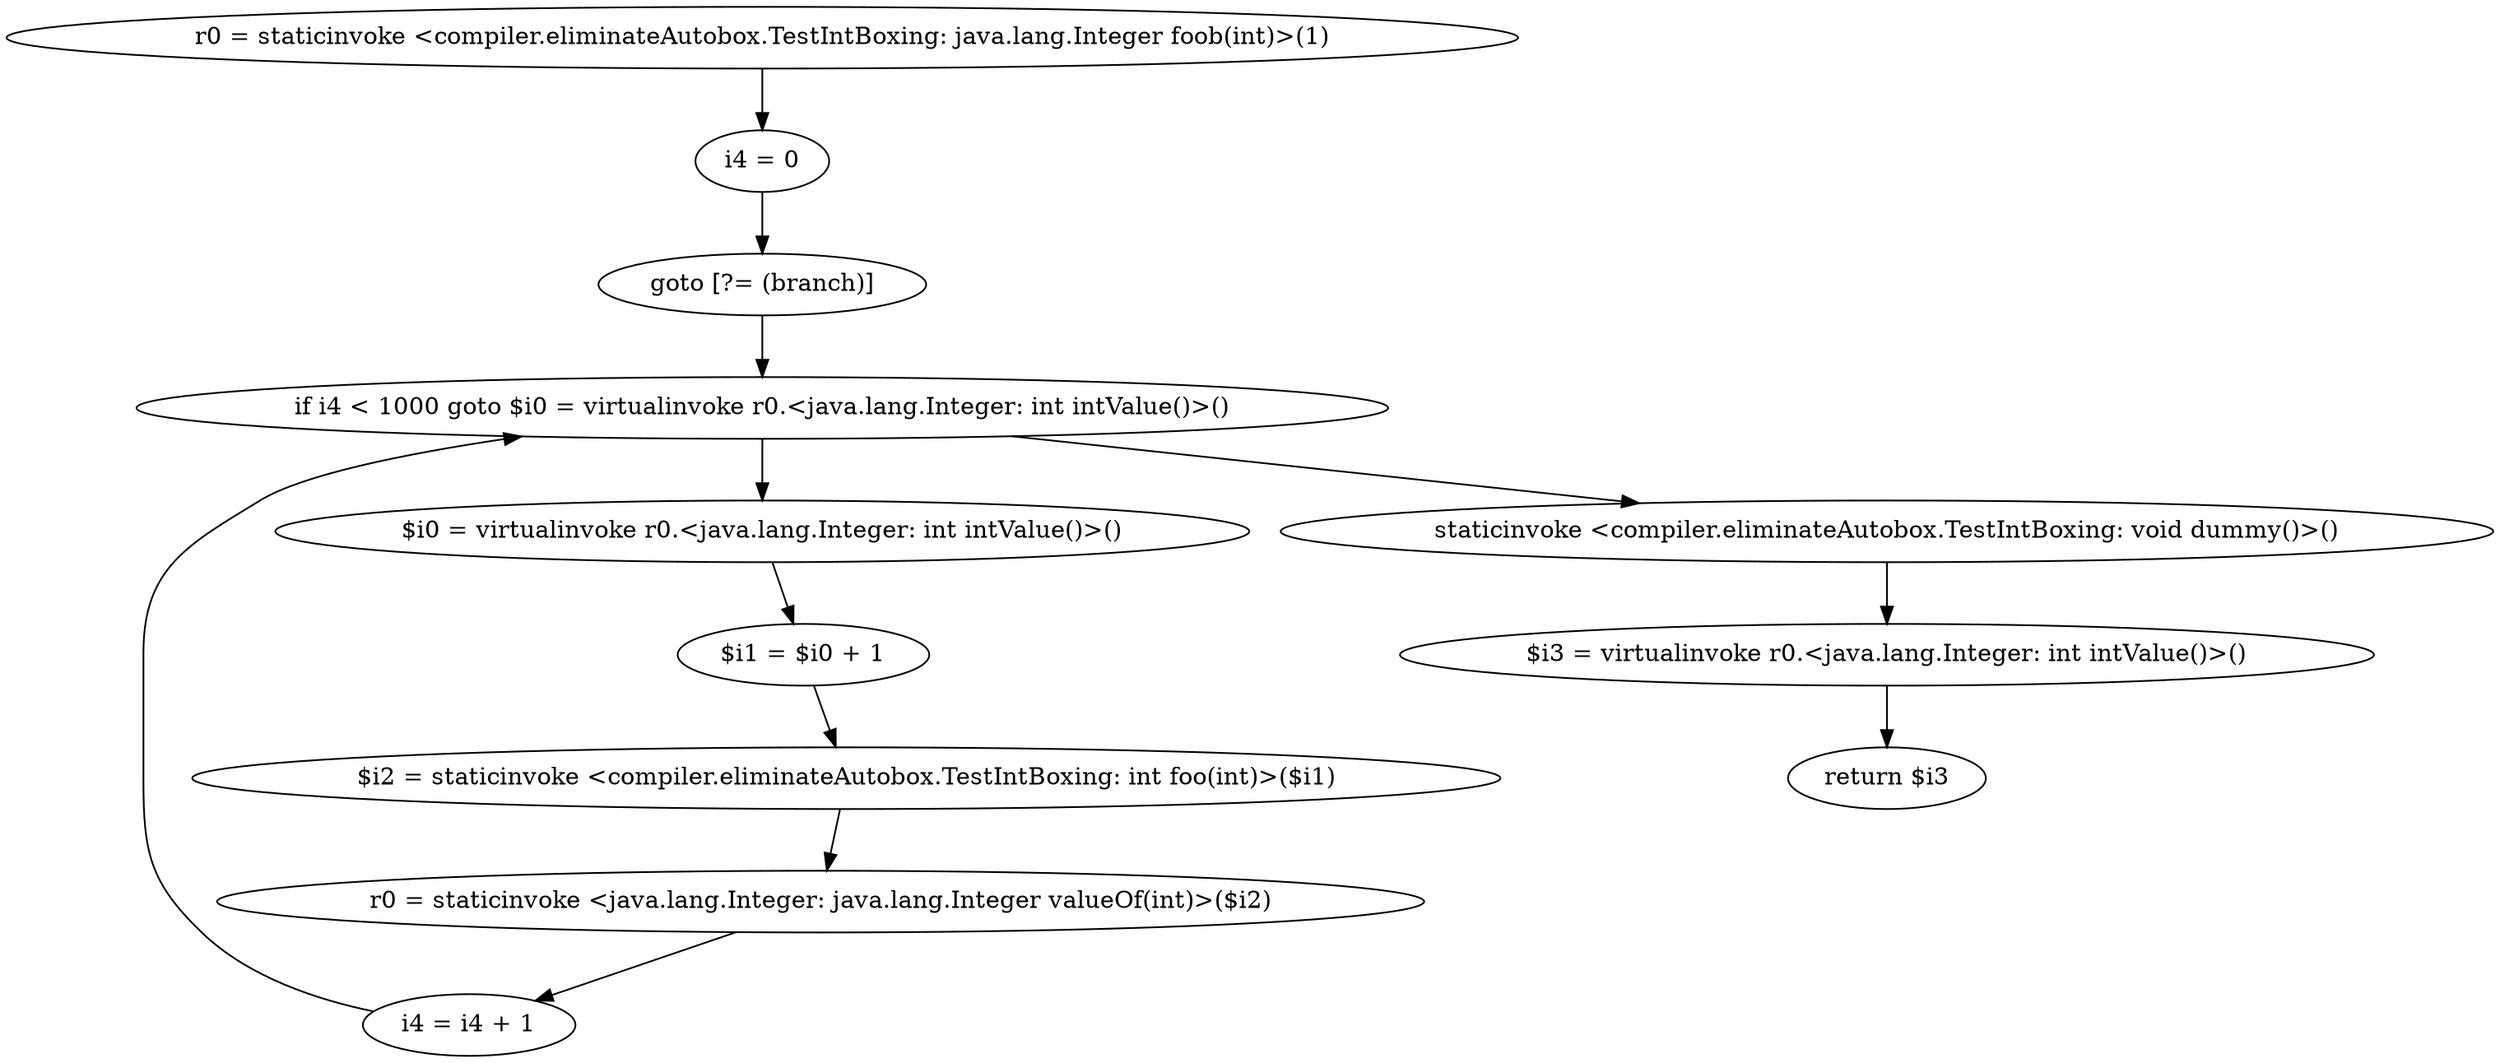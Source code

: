 digraph "unitGraph" {
    "r0 = staticinvoke <compiler.eliminateAutobox.TestIntBoxing: java.lang.Integer foob(int)>(1)"
    "i4 = 0"
    "goto [?= (branch)]"
    "$i0 = virtualinvoke r0.<java.lang.Integer: int intValue()>()"
    "$i1 = $i0 + 1"
    "$i2 = staticinvoke <compiler.eliminateAutobox.TestIntBoxing: int foo(int)>($i1)"
    "r0 = staticinvoke <java.lang.Integer: java.lang.Integer valueOf(int)>($i2)"
    "i4 = i4 + 1"
    "if i4 < 1000 goto $i0 = virtualinvoke r0.<java.lang.Integer: int intValue()>()"
    "staticinvoke <compiler.eliminateAutobox.TestIntBoxing: void dummy()>()"
    "$i3 = virtualinvoke r0.<java.lang.Integer: int intValue()>()"
    "return $i3"
    "r0 = staticinvoke <compiler.eliminateAutobox.TestIntBoxing: java.lang.Integer foob(int)>(1)"->"i4 = 0";
    "i4 = 0"->"goto [?= (branch)]";
    "goto [?= (branch)]"->"if i4 < 1000 goto $i0 = virtualinvoke r0.<java.lang.Integer: int intValue()>()";
    "$i0 = virtualinvoke r0.<java.lang.Integer: int intValue()>()"->"$i1 = $i0 + 1";
    "$i1 = $i0 + 1"->"$i2 = staticinvoke <compiler.eliminateAutobox.TestIntBoxing: int foo(int)>($i1)";
    "$i2 = staticinvoke <compiler.eliminateAutobox.TestIntBoxing: int foo(int)>($i1)"->"r0 = staticinvoke <java.lang.Integer: java.lang.Integer valueOf(int)>($i2)";
    "r0 = staticinvoke <java.lang.Integer: java.lang.Integer valueOf(int)>($i2)"->"i4 = i4 + 1";
    "i4 = i4 + 1"->"if i4 < 1000 goto $i0 = virtualinvoke r0.<java.lang.Integer: int intValue()>()";
    "if i4 < 1000 goto $i0 = virtualinvoke r0.<java.lang.Integer: int intValue()>()"->"staticinvoke <compiler.eliminateAutobox.TestIntBoxing: void dummy()>()";
    "if i4 < 1000 goto $i0 = virtualinvoke r0.<java.lang.Integer: int intValue()>()"->"$i0 = virtualinvoke r0.<java.lang.Integer: int intValue()>()";
    "staticinvoke <compiler.eliminateAutobox.TestIntBoxing: void dummy()>()"->"$i3 = virtualinvoke r0.<java.lang.Integer: int intValue()>()";
    "$i3 = virtualinvoke r0.<java.lang.Integer: int intValue()>()"->"return $i3";
}
